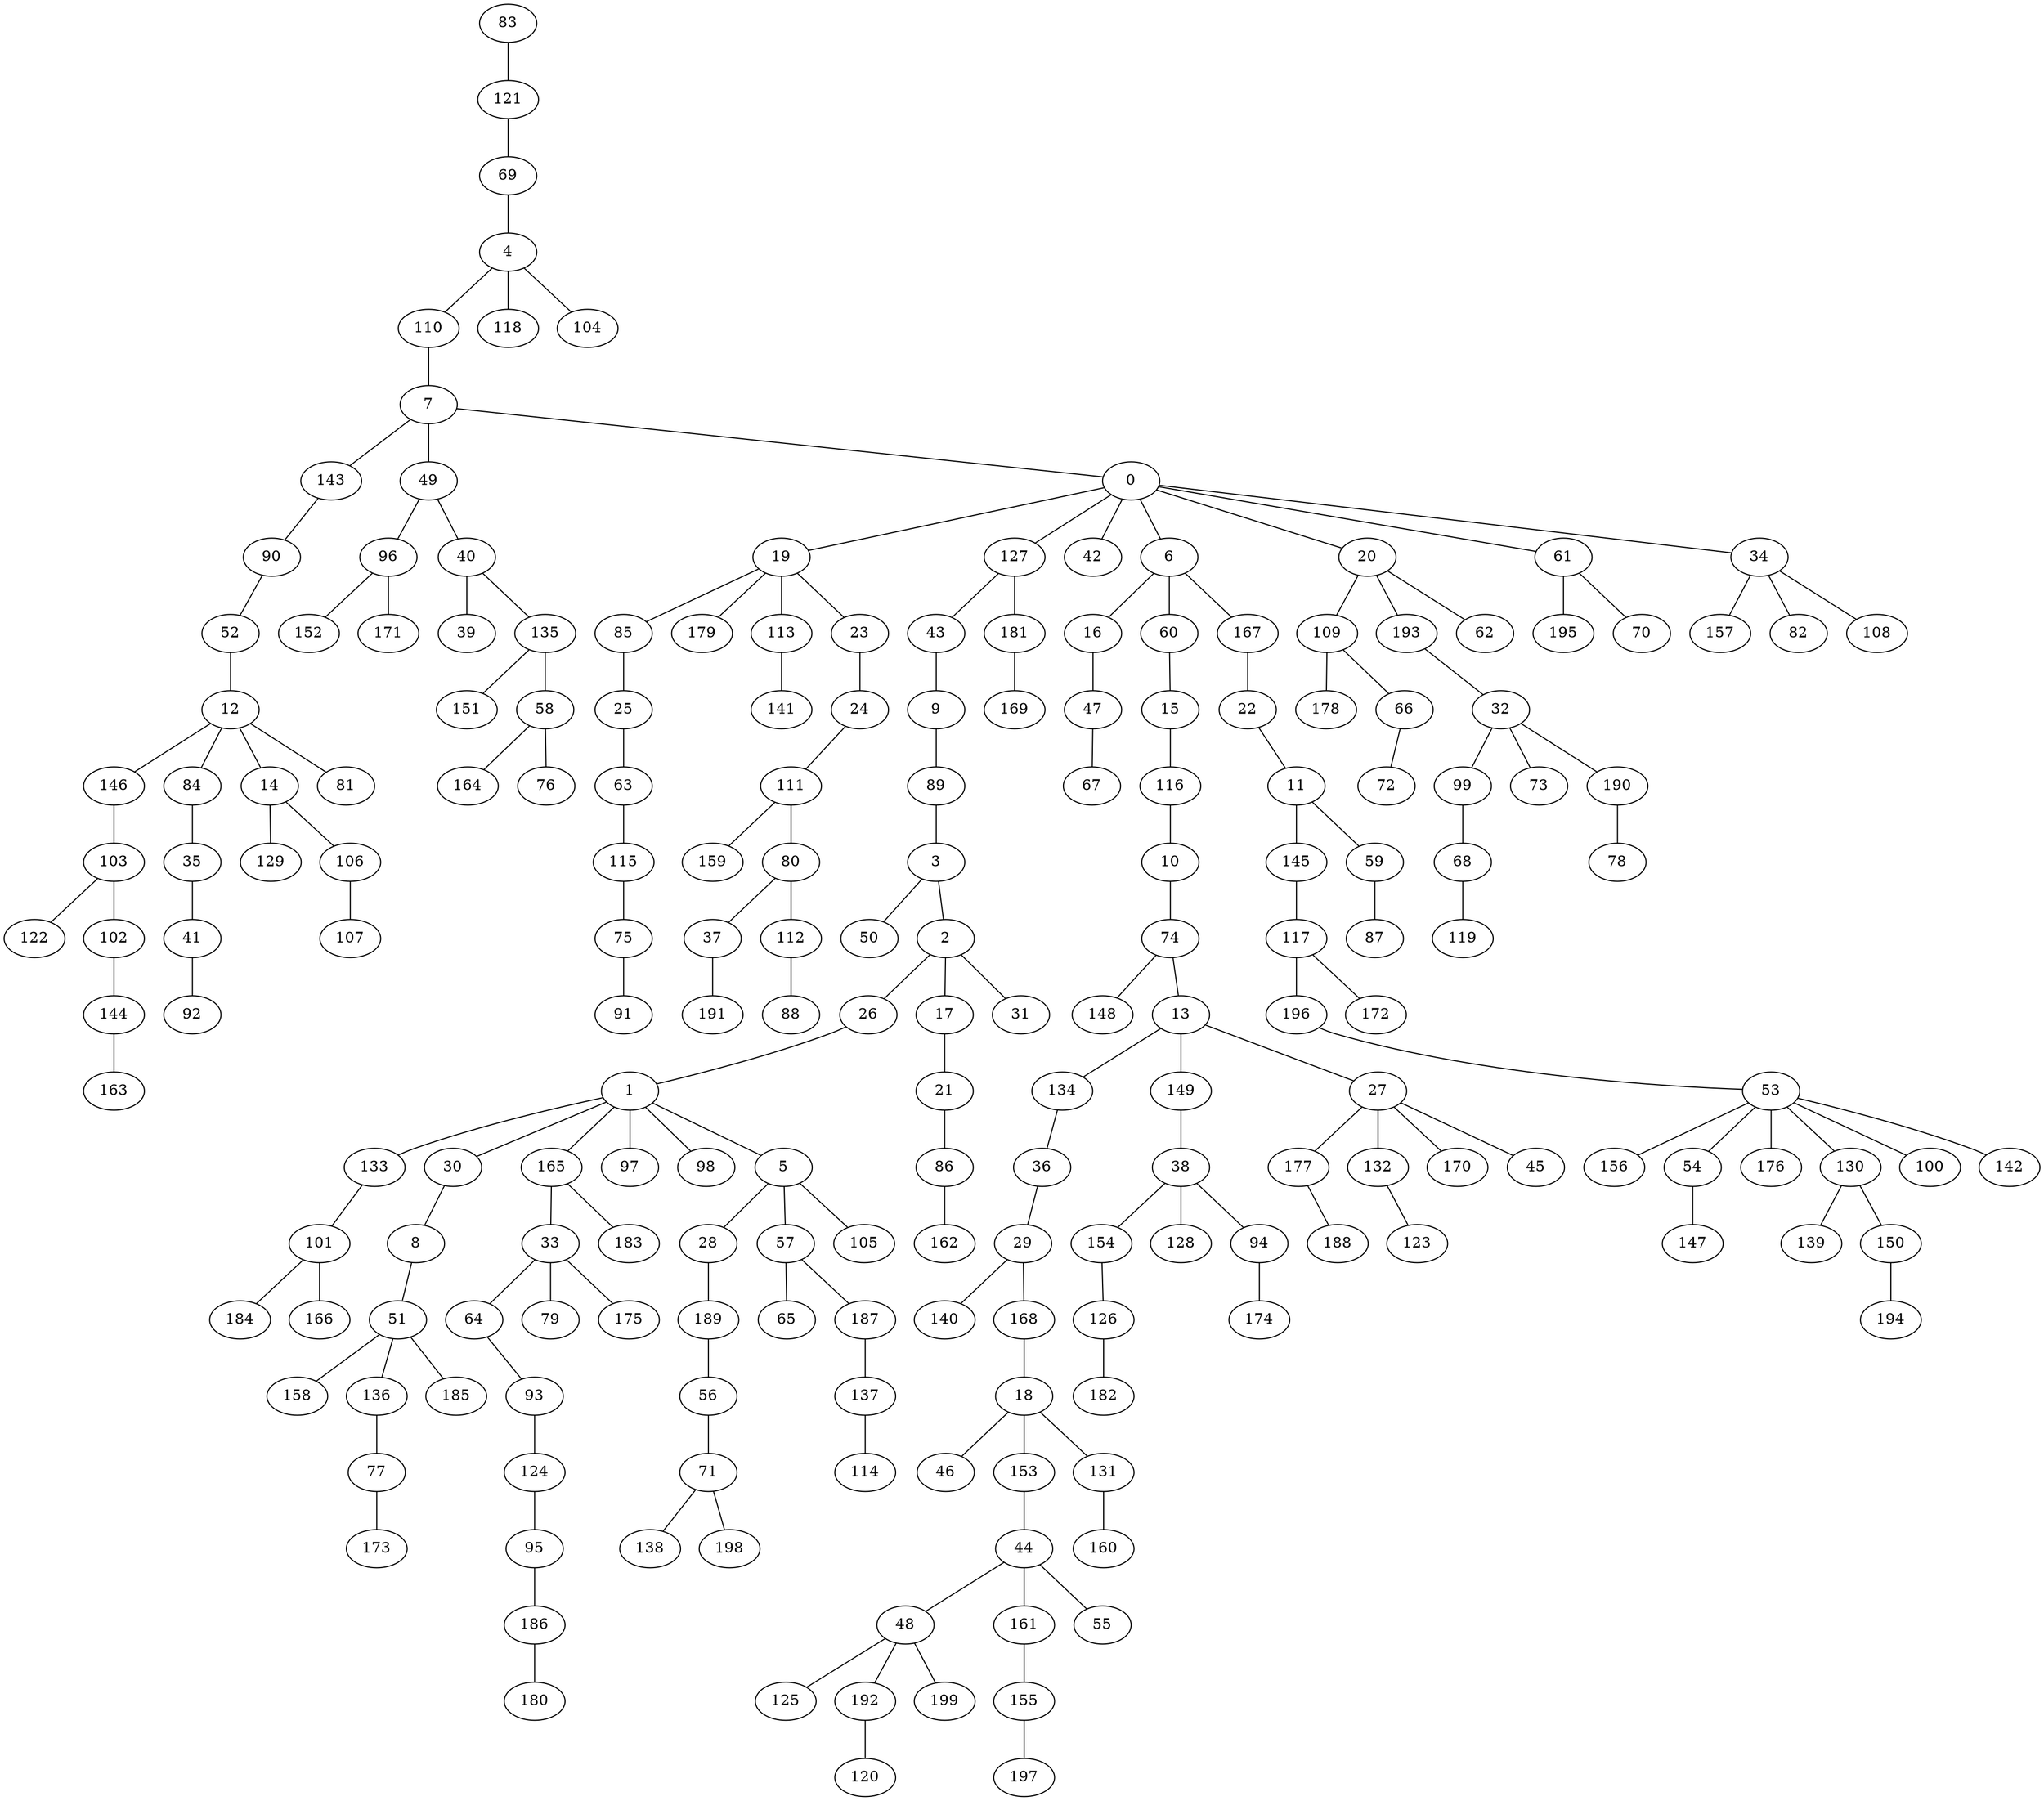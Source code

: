 graph {
  83 -- 121;
  121 -- 69;
  69 -- 4;
  4 -- 110;
  110 -- 7;
  7 -- 143;
  143 -- 90;
  90 -- 52;
  52 -- 12;
  12 -- 146;
  146 -- 103;
  103 -- 122;
  103 -- 102;
  102 -- 144;
  144 -- 163;
  12 -- 84;
  84 -- 35;
  35 -- 41;
  41 -- 92;
  12 -- 14;
  14 -- 129;
  14 -- 106;
  106 -- 107;
  12 -- 81;
  7 -- 49;
  49 -- 96;
  96 -- 152;
  96 -- 171;
  49 -- 40;
  40 -- 39;
  40 -- 135;
  135 -- 151;
  135 -- 58;
  58 -- 164;
  58 -- 76;
  7 -- 0;
  0 -- 19;
  19 -- 85;
  85 -- 25;
  25 -- 63;
  63 -- 115;
  115 -- 75;
  75 -- 91;
  19 -- 179;
  19 -- 113;
  113 -- 141;
  19 -- 23;
  23 -- 24;
  24 -- 111;
  111 -- 159;
  111 -- 80;
  80 -- 37;
  37 -- 191;
  80 -- 112;
  112 -- 88;
  0 -- 127;
  127 -- 43;
  43 -- 9;
  9 -- 89;
  89 -- 3;
  3 -- 50;
  3 -- 2;
  2 -- 26;
  26 -- 1;
  1 -- 133;
  133 -- 101;
  101 -- 184;
  101 -- 166;
  1 -- 30;
  30 -- 8;
  8 -- 51;
  51 -- 158;
  51 -- 136;
  136 -- 77;
  77 -- 173;
  51 -- 185;
  1 -- 165;
  165 -- 33;
  33 -- 64;
  64 -- 93;
  93 -- 124;
  124 -- 95;
  95 -- 186;
  186 -- 180;
  33 -- 79;
  33 -- 175;
  165 -- 183;
  1 -- 97;
  1 -- 98;
  1 -- 5;
  5 -- 28;
  28 -- 189;
  189 -- 56;
  56 -- 71;
  71 -- 138;
  71 -- 198;
  5 -- 57;
  57 -- 65;
  57 -- 187;
  187 -- 137;
  137 -- 114;
  5 -- 105;
  2 -- 17;
  17 -- 21;
  21 -- 86;
  86 -- 162;
  2 -- 31;
  127 -- 181;
  181 -- 169;
  0 -- 42;
  0 -- 6;
  6 -- 16;
  16 -- 47;
  47 -- 67;
  6 -- 60;
  60 -- 15;
  15 -- 116;
  116 -- 10;
  10 -- 74;
  74 -- 148;
  74 -- 13;
  13 -- 134;
  134 -- 36;
  36 -- 29;
  29 -- 140;
  29 -- 168;
  168 -- 18;
  18 -- 46;
  18 -- 153;
  153 -- 44;
  44 -- 48;
  48 -- 125;
  48 -- 192;
  192 -- 120;
  48 -- 199;
  44 -- 161;
  161 -- 155;
  155 -- 197;
  44 -- 55;
  18 -- 131;
  131 -- 160;
  13 -- 149;
  149 -- 38;
  38 -- 154;
  154 -- 126;
  126 -- 182;
  38 -- 128;
  38 -- 94;
  94 -- 174;
  13 -- 27;
  27 -- 177;
  177 -- 188;
  27 -- 132;
  132 -- 123;
  27 -- 170;
  27 -- 45;
  6 -- 167;
  167 -- 22;
  22 -- 11;
  11 -- 145;
  145 -- 117;
  117 -- 196;
  196 -- 53;
  53 -- 156;
  53 -- 54;
  54 -- 147;
  53 -- 176;
  53 -- 130;
  130 -- 139;
  130 -- 150;
  150 -- 194;
  53 -- 100;
  53 -- 142;
  117 -- 172;
  11 -- 59;
  59 -- 87;
  0 -- 20;
  20 -- 109;
  109 -- 178;
  109 -- 66;
  66 -- 72;
  20 -- 193;
  193 -- 32;
  32 -- 99;
  99 -- 68;
  68 -- 119;
  32 -- 73;
  32 -- 190;
  190 -- 78;
  20 -- 62;
  0 -- 61;
  61 -- 195;
  61 -- 70;
  0 -- 34;
  34 -- 157;
  34 -- 82;
  34 -- 108;
  4 -- 118;
  4 -- 104;
}
